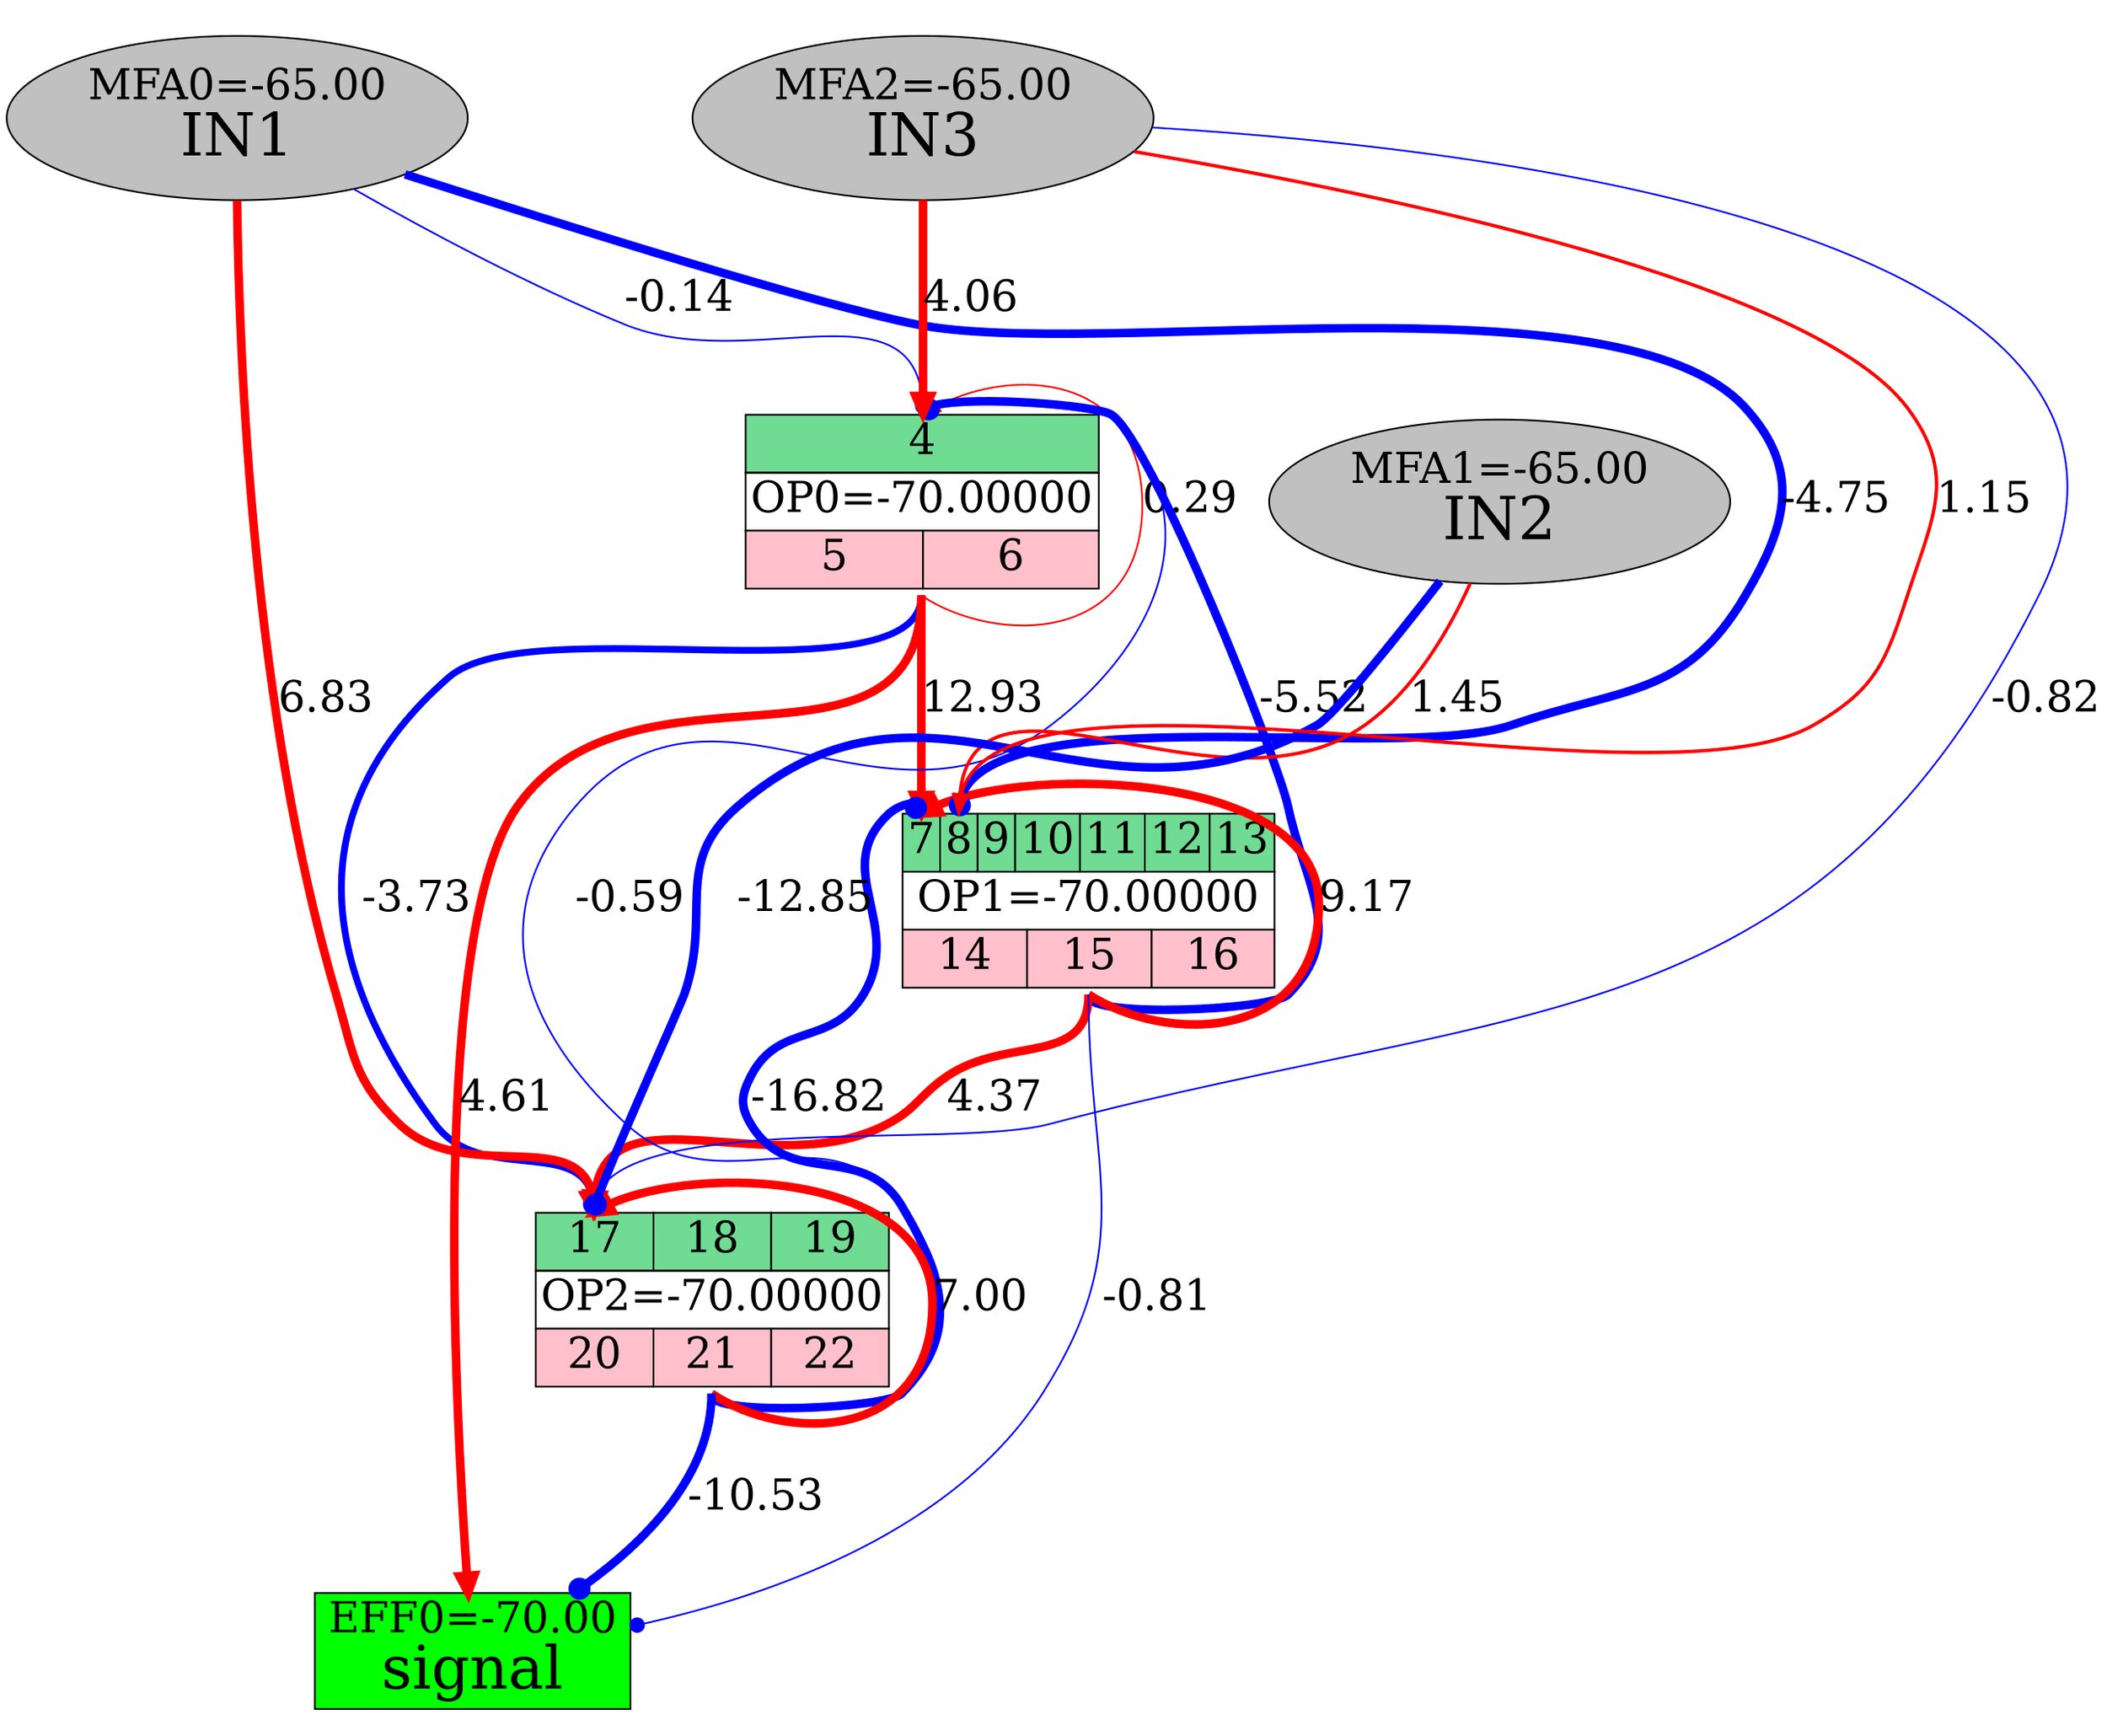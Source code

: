 digraph G {
ratio=1;{
	node [shape=plaintext]

RU0 [label=<
<TABLE BORDER="0" CELLBORDER="0" CELLSPACING="0" CELLPADDING="0">
 <TR><TD><TABLE BORDER="0" CELLBORDER="1" CELLSPACING="0" CELLPADDING="2"><TR>
	<TD PORT="gene4" BGCOLOR="#70DB93"><FONT POINT-SIZE="25">4</FONT></TD>
 </TR></TABLE></TD></TR>

 <TR><TD><FONT POINT-SIZE="25">
		<TABLE BORDER="0" CELLBORDER="1" CELLSPACING="0" CELLPADDING="2"><TR><TD>
		OP0=-70.00000
		</TD></TR></TABLE>
 </FONT></TD></TR>

 <TR><TD><TABLE BORDER="0" CELLBORDER="1" CELLSPACING="0" CELLPADDING="2"><TR>
	<TD PORT="gene5" BGCOLOR="#FFC0CB"><FONT POINT-SIZE="25">5</FONT></TD>
	<TD PORT="gene6" BGCOLOR="#FFC0CB"><FONT POINT-SIZE="25">6</FONT></TD>
 </TR></TABLE>

</TD></TR></TABLE>>];

RU1 [label=<
<TABLE BORDER="0" CELLBORDER="0" CELLSPACING="0" CELLPADDING="0">
 <TR><TD><TABLE BORDER="0" CELLBORDER="1" CELLSPACING="0" CELLPADDING="2"><TR>
	<TD PORT="gene7" BGCOLOR="#70DB93"><FONT POINT-SIZE="25">7</FONT></TD>
	<TD PORT="gene8" BGCOLOR="#70DB93"><FONT POINT-SIZE="25">8</FONT></TD>
	<TD PORT="gene9" BGCOLOR="#70DB93"><FONT POINT-SIZE="25">9</FONT></TD>
	<TD PORT="gene10" BGCOLOR="#70DB93"><FONT POINT-SIZE="25">10</FONT></TD>
	<TD PORT="gene11" BGCOLOR="#70DB93"><FONT POINT-SIZE="25">11</FONT></TD>
	<TD PORT="gene12" BGCOLOR="#70DB93"><FONT POINT-SIZE="25">12</FONT></TD>
	<TD PORT="gene13" BGCOLOR="#70DB93"><FONT POINT-SIZE="25">13</FONT></TD>
 </TR></TABLE></TD></TR>

 <TR><TD><FONT POINT-SIZE="25">
		<TABLE BORDER="0" CELLBORDER="1" CELLSPACING="0" CELLPADDING="2"><TR><TD>
		OP1=-70.00000
		</TD></TR></TABLE>
 </FONT></TD></TR>

 <TR><TD><TABLE BORDER="0" CELLBORDER="1" CELLSPACING="0" CELLPADDING="2"><TR>
	<TD PORT="gene14" BGCOLOR="#FFC0CB"><FONT POINT-SIZE="25">14</FONT></TD>
	<TD PORT="gene15" BGCOLOR="#FFC0CB"><FONT POINT-SIZE="25">15</FONT></TD>
	<TD PORT="gene16" BGCOLOR="#FFC0CB"><FONT POINT-SIZE="25">16</FONT></TD>
 </TR></TABLE>

</TD></TR></TABLE>>];

RU2 [label=<
<TABLE BORDER="0" CELLBORDER="0" CELLSPACING="0" CELLPADDING="0">
 <TR><TD><TABLE BORDER="0" CELLBORDER="1" CELLSPACING="0" CELLPADDING="2"><TR>
	<TD PORT="gene17" BGCOLOR="#70DB93"><FONT POINT-SIZE="25">17</FONT></TD>
	<TD PORT="gene18" BGCOLOR="#70DB93"><FONT POINT-SIZE="25">18</FONT></TD>
	<TD PORT="gene19" BGCOLOR="#70DB93"><FONT POINT-SIZE="25">19</FONT></TD>
 </TR></TABLE></TD></TR>

 <TR><TD><FONT POINT-SIZE="25">
		<TABLE BORDER="0" CELLBORDER="1" CELLSPACING="0" CELLPADDING="2"><TR><TD>
		OP2=-70.00000
		</TD></TR></TABLE>
 </FONT></TD></TR>

 <TR><TD><TABLE BORDER="0" CELLBORDER="1" CELLSPACING="0" CELLPADDING="2"><TR>
	<TD PORT="gene20" BGCOLOR="#FFC0CB"><FONT POINT-SIZE="25">20</FONT></TD>
	<TD PORT="gene21" BGCOLOR="#FFC0CB"><FONT POINT-SIZE="25">21</FONT></TD>
	<TD PORT="gene22" BGCOLOR="#FFC0CB"><FONT POINT-SIZE="25">22</FONT></TD>
 </TR></TABLE>

</TD></TR></TABLE>>];

  node [shape=ellipse, style=filled, fillcolor="#C0C0C0"]

MFA0 [label=<<FONT POINT-SIZE="25">MFA0=-65.00</FONT><BR/><FONT POINT-SIZE="35">IN1</FONT>>];
  node [shape=ellipse, style=filled, fillcolor="#C0C0C0"]

MFA1 [label=<<FONT POINT-SIZE="25">MFA1=-65.00</FONT><BR/><FONT POINT-SIZE="35">IN2</FONT>>];
  node [shape=ellipse, style=filled, fillcolor="#C0C0C0"]

MFA2 [label=<<FONT POINT-SIZE="25">MFA2=-65.00</FONT><BR/><FONT POINT-SIZE="35">IN3</FONT>>];

  node [shape=box, style=filled, fillcolor="#00FF00"]

EFF0 [label=<<FONT POINT-SIZE="25">EFF0=-70.00</FONT><BR/><FONT POINT-SIZE="35">signal</FONT>>];

RU0:s -> RU0:gene4:n [arrowhead=normal, weight=0.58245, style="setlinewidth(1),solid", color="#FF0000", labeldistance="1", fontsize=25, label="0.29"];
RU1:s -> RU0:gene4:n [arrowhead=dot, weight=-11.04112, style="setlinewidth(5),solid", color="#0000FF", labeldistance="1", fontsize=25, label="-5.52"];
RU2:s -> RU0:gene4:n [arrowhead=dot, weight=-1.17300, style="setlinewidth(1),solid", color="#0000FF", labeldistance="1", fontsize=25, label="-0.59"];
RU0:s -> RU1:gene7:n [arrowhead=normal, weight=25.86731, style="setlinewidth(5),solid", color="#FF0000", labeldistance="1", fontsize=25, label="12.93"];
RU1:s -> RU1:gene7:n [arrowhead=normal, weight=18.34812, style="setlinewidth(5),solid", color="#FF0000", labeldistance="1", fontsize=25, label="9.17"];
RU2:s -> RU1:gene7:n [arrowhead=dot, weight=-33.63913, style="setlinewidth(5),solid", color="#0000FF", labeldistance="1", fontsize=25, label="-16.82"];
RU0:s -> RU2:gene17:n [arrowhead=dot, weight=-7.45541, style="setlinewidth(4),solid", color="#0000FF", labeldistance="1", fontsize=25, label="-3.73"];
RU1:s -> RU2:gene17:n [arrowhead=normal, weight=8.74873, style="setlinewidth(5),solid", color="#FF0000", labeldistance="1", fontsize=25, label="4.37"];
RU2:s -> RU2:gene17:n [arrowhead=normal, weight=14.00035, style="setlinewidth(5),solid", color="#FF0000", labeldistance="1", fontsize=25, label="7.00"];

MFA0 -> RU0:gene4:n [arrowhead=dot, weight=-0.27208, style="setlinewidth(1),solid", color="#0000FF", labeldistance="1", fontsize=25, label="-0.14"];
MFA2 -> RU0:gene4:n [arrowhead=normal, weight=8.11055, style="setlinewidth(5),solid", color="#FF0000", labeldistance="1", fontsize=25, label="4.06"];
MFA0 -> RU1:gene8:n [arrowhead=dot, weight=-9.50999, style="setlinewidth(5),solid", color="#0000FF", labeldistance="1", fontsize=25, label="-4.75"];
MFA1 -> RU1:gene8:n [arrowhead=normal, weight=2.90265, style="setlinewidth(2),solid", color="#FF0000", labeldistance="1", fontsize=25, label="1.45"];
MFA2 -> RU1:gene8:n [arrowhead=normal, weight=2.29695, style="setlinewidth(2),solid", color="#FF0000", labeldistance="1", fontsize=25, label="1.15"];
MFA0 -> RU2:gene17:n [arrowhead=normal, weight=13.66835, style="setlinewidth(5),solid", color="#FF0000", labeldistance="1", fontsize=25, label="6.83"];
MFA1 -> RU2:gene17:n [arrowhead=dot, weight=-25.70137, style="setlinewidth(5),solid", color="#0000FF", labeldistance="1", fontsize=25, label="-12.85"];
MFA2 -> RU2:gene17:n [arrowhead=dot, weight=-1.63895, style="setlinewidth(1),solid", color="#0000FF", labeldistance="1", fontsize=25, label="-0.82"];
RU0:s -> EFF0 [arrowhead=normal, weight=9.22423, style="setlinewidth(5),solid", color="#FF0000", labeldistance="1", fontsize=25, label="4.61"];
RU1:s -> EFF0 [arrowhead=dot, weight=-1.61564, style="setlinewidth(1),solid", color="#0000FF", labeldistance="1", fontsize=25, label="-0.81"];
RU2:s -> EFF0 [arrowhead=dot, weight=-21.06132, style="setlinewidth(5),solid", color="#0000FF", labeldistance="1", fontsize=25, label="-10.53"];
}
}
